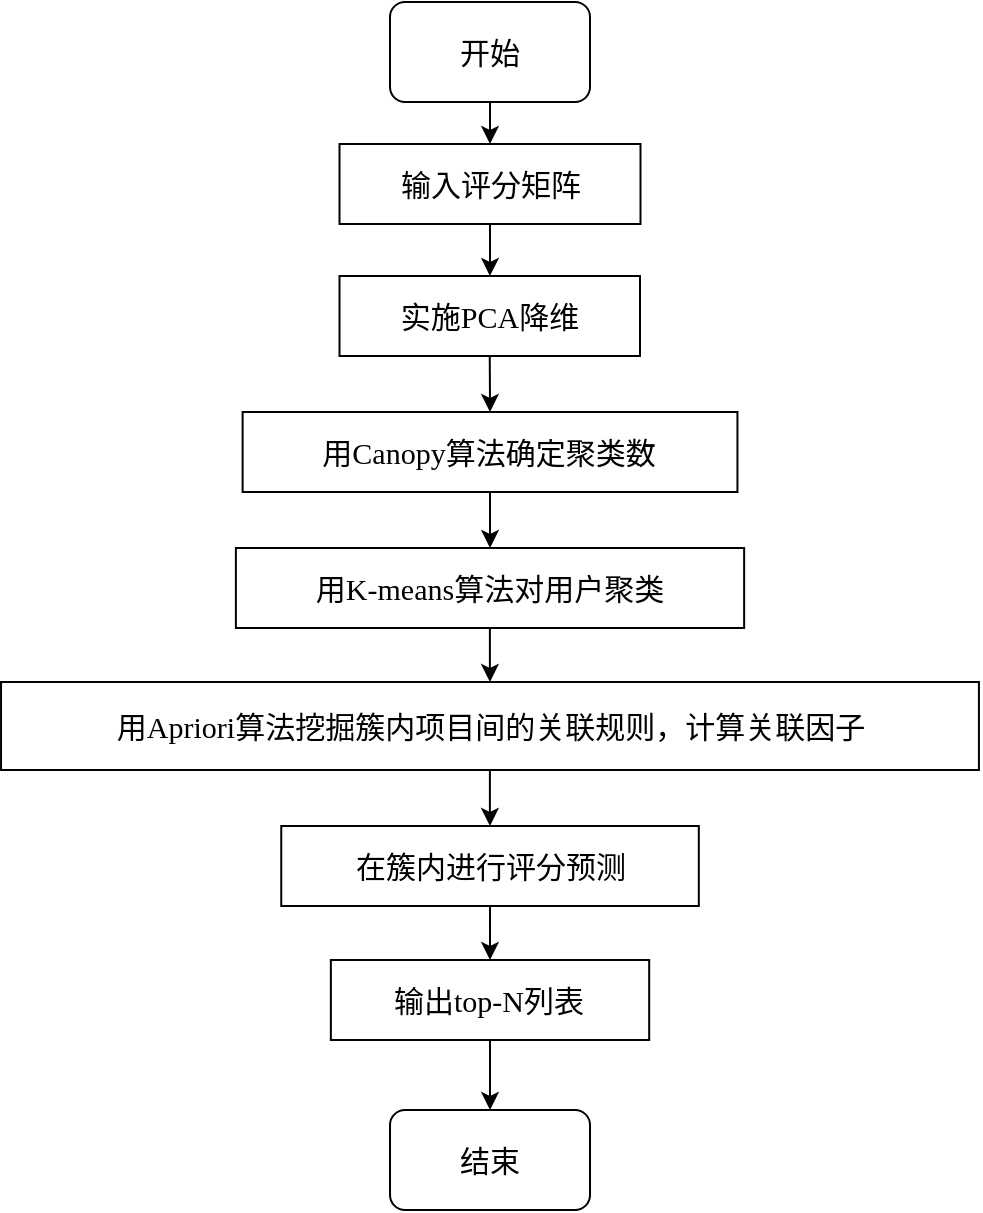 <mxfile version="20.5.1" type="github">
  <diagram id="C5RBs43oDa-KdzZeNtuy" name="Page-1">
    <mxGraphModel dx="1038" dy="547" grid="0" gridSize="10" guides="1" tooltips="1" connect="1" arrows="1" fold="1" page="1" pageScale="1" pageWidth="3300" pageHeight="2339" math="0" shadow="0">
      <root>
        <mxCell id="WIyWlLk6GJQsqaUBKTNV-0" />
        <mxCell id="WIyWlLk6GJQsqaUBKTNV-1" parent="WIyWlLk6GJQsqaUBKTNV-0" />
        <mxCell id="Zu6oLmDhKKCL5ZHN-sH_-3" style="edgeStyle=orthogonalEdgeStyle;rounded=0;orthogonalLoop=1;jettySize=auto;html=1;exitX=0.5;exitY=1;exitDx=0;exitDy=0;entryX=0.5;entryY=0;entryDx=0;entryDy=0;fontFamily=Verdana;fontSize=15;fontStyle=0;spacing=2;" parent="WIyWlLk6GJQsqaUBKTNV-1" source="Zu6oLmDhKKCL5ZHN-sH_-0" target="Zu6oLmDhKKCL5ZHN-sH_-1" edge="1">
          <mxGeometry relative="1" as="geometry" />
        </mxCell>
        <mxCell id="Zu6oLmDhKKCL5ZHN-sH_-0" value="&lt;font style=&quot;font-size: 15px;&quot;&gt;开始&lt;/font&gt;" style="rounded=1;whiteSpace=wrap;html=1;fontSize=15;fontStyle=0;spacing=2;" parent="WIyWlLk6GJQsqaUBKTNV-1" vertex="1">
          <mxGeometry x="365" y="41" width="100" height="50" as="geometry" />
        </mxCell>
        <mxCell id="Zu6oLmDhKKCL5ZHN-sH_-5" style="edgeStyle=orthogonalEdgeStyle;rounded=0;orthogonalLoop=1;jettySize=auto;html=1;exitX=0.5;exitY=1;exitDx=0;exitDy=0;fontFamily=Verdana;fontSize=15;fontStyle=0;spacing=2;" parent="WIyWlLk6GJQsqaUBKTNV-1" source="Zu6oLmDhKKCL5ZHN-sH_-1" target="Zu6oLmDhKKCL5ZHN-sH_-4" edge="1">
          <mxGeometry relative="1" as="geometry" />
        </mxCell>
        <mxCell id="Zu6oLmDhKKCL5ZHN-sH_-1" value="输入评分矩阵" style="rounded=0;whiteSpace=wrap;html=1;fontFamily=Verdana;fontSize=15;fontStyle=0;spacing=2;" parent="WIyWlLk6GJQsqaUBKTNV-1" vertex="1">
          <mxGeometry x="339.75" y="112" width="150.5" height="40" as="geometry" />
        </mxCell>
        <mxCell id="w4eO_3HtDhG38aGhMule-2" style="edgeStyle=orthogonalEdgeStyle;rounded=0;orthogonalLoop=1;jettySize=auto;html=1;exitX=0.5;exitY=1;exitDx=0;exitDy=0;entryX=0.5;entryY=0;entryDx=0;entryDy=0;" parent="WIyWlLk6GJQsqaUBKTNV-1" source="Zu6oLmDhKKCL5ZHN-sH_-4" target="Zu6oLmDhKKCL5ZHN-sH_-8" edge="1">
          <mxGeometry relative="1" as="geometry" />
        </mxCell>
        <mxCell id="Zu6oLmDhKKCL5ZHN-sH_-4" value="实施PCA降维" style="rounded=0;whiteSpace=wrap;html=1;fontFamily=Verdana;fontSize=15;fontStyle=0;spacing=2;" parent="WIyWlLk6GJQsqaUBKTNV-1" vertex="1">
          <mxGeometry x="339.75" y="178" width="150.25" height="40" as="geometry" />
        </mxCell>
        <mxCell id="EhS3euF1HFJ1PON375Ly-0" style="edgeStyle=orthogonalEdgeStyle;rounded=0;orthogonalLoop=1;jettySize=auto;html=1;exitX=0.5;exitY=1;exitDx=0;exitDy=0;entryX=0.5;entryY=0;entryDx=0;entryDy=0;" parent="WIyWlLk6GJQsqaUBKTNV-1" source="Zu6oLmDhKKCL5ZHN-sH_-8" target="Zu6oLmDhKKCL5ZHN-sH_-25" edge="1">
          <mxGeometry relative="1" as="geometry" />
        </mxCell>
        <mxCell id="Zu6oLmDhKKCL5ZHN-sH_-8" value="用Canopy算法确定聚类数" style="rounded=0;whiteSpace=wrap;html=1;fontFamily=Verdana;fontSize=15;fontStyle=0;spacing=2;" parent="WIyWlLk6GJQsqaUBKTNV-1" vertex="1">
          <mxGeometry x="291.31" y="246" width="247.41" height="40" as="geometry" />
        </mxCell>
        <mxCell id="Zu6oLmDhKKCL5ZHN-sH_-20" value="" style="edgeStyle=orthogonalEdgeStyle;rounded=0;orthogonalLoop=1;jettySize=auto;html=1;fontFamily=Verdana;fontSize=15;fontStyle=0;spacing=2;" parent="WIyWlLk6GJQsqaUBKTNV-1" source="Zu6oLmDhKKCL5ZHN-sH_-12" target="Zu6oLmDhKKCL5ZHN-sH_-19" edge="1">
          <mxGeometry relative="1" as="geometry" />
        </mxCell>
        <mxCell id="Zu6oLmDhKKCL5ZHN-sH_-12" value="用Apriori算法挖掘簇内项目间的关联规则，计算关联因子" style="rounded=0;whiteSpace=wrap;html=1;fontFamily=Verdana;fontSize=15;fontStyle=0;spacing=2;" parent="WIyWlLk6GJQsqaUBKTNV-1" vertex="1">
          <mxGeometry x="170.52" y="381" width="488.94" height="44" as="geometry" />
        </mxCell>
        <mxCell id="w4eO_3HtDhG38aGhMule-3" style="edgeStyle=orthogonalEdgeStyle;rounded=0;orthogonalLoop=1;jettySize=auto;html=1;exitX=0.5;exitY=1;exitDx=0;exitDy=0;" parent="WIyWlLk6GJQsqaUBKTNV-1" source="Zu6oLmDhKKCL5ZHN-sH_-19" target="w4eO_3HtDhG38aGhMule-1" edge="1">
          <mxGeometry relative="1" as="geometry" />
        </mxCell>
        <mxCell id="Zu6oLmDhKKCL5ZHN-sH_-19" value="在簇内进行评分预测" style="rounded=0;whiteSpace=wrap;html=1;fontFamily=Verdana;fontSize=15;fontStyle=0;spacing=2;" parent="WIyWlLk6GJQsqaUBKTNV-1" vertex="1">
          <mxGeometry x="310.63" y="453" width="208.77" height="40" as="geometry" />
        </mxCell>
        <mxCell id="Zu6oLmDhKKCL5ZHN-sH_-21" value="&lt;font style=&quot;font-size: 15px;&quot;&gt;结束&lt;/font&gt;" style="rounded=1;whiteSpace=wrap;html=1;fontSize=15;fontStyle=0;spacing=2;" parent="WIyWlLk6GJQsqaUBKTNV-1" vertex="1">
          <mxGeometry x="365.01" y="595" width="100" height="50" as="geometry" />
        </mxCell>
        <mxCell id="Zu6oLmDhKKCL5ZHN-sH_-28" style="edgeStyle=orthogonalEdgeStyle;rounded=0;orthogonalLoop=1;jettySize=auto;html=1;entryX=0.5;entryY=0;entryDx=0;entryDy=0;fontFamily=Verdana;fontSize=15;fontStyle=0;spacing=2;" parent="WIyWlLk6GJQsqaUBKTNV-1" source="Zu6oLmDhKKCL5ZHN-sH_-25" target="Zu6oLmDhKKCL5ZHN-sH_-12" edge="1">
          <mxGeometry relative="1" as="geometry" />
        </mxCell>
        <mxCell id="Zu6oLmDhKKCL5ZHN-sH_-25" value="用K-means算法对用户聚类" style="rounded=0;whiteSpace=wrap;html=1;fontFamily=Verdana;fontSize=15;fontStyle=0;spacing=2;" parent="WIyWlLk6GJQsqaUBKTNV-1" vertex="1">
          <mxGeometry x="287.94" y="314" width="254.13" height="40" as="geometry" />
        </mxCell>
        <mxCell id="w4eO_3HtDhG38aGhMule-4" style="edgeStyle=orthogonalEdgeStyle;rounded=0;orthogonalLoop=1;jettySize=auto;html=1;exitX=0.5;exitY=1;exitDx=0;exitDy=0;entryX=0.5;entryY=0;entryDx=0;entryDy=0;" parent="WIyWlLk6GJQsqaUBKTNV-1" source="w4eO_3HtDhG38aGhMule-1" target="Zu6oLmDhKKCL5ZHN-sH_-21" edge="1">
          <mxGeometry relative="1" as="geometry" />
        </mxCell>
        <mxCell id="w4eO_3HtDhG38aGhMule-1" value="输出top-N列表" style="rounded=0;whiteSpace=wrap;html=1;fontFamily=Verdana;fontSize=15;fontStyle=0;spacing=2;" parent="WIyWlLk6GJQsqaUBKTNV-1" vertex="1">
          <mxGeometry x="335.43" y="520" width="159.16" height="40" as="geometry" />
        </mxCell>
      </root>
    </mxGraphModel>
  </diagram>
</mxfile>
